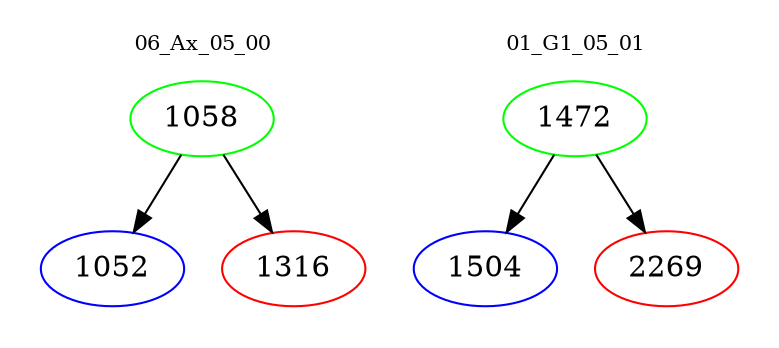 digraph{
subgraph cluster_0 {
color = white
label = "06_Ax_05_00";
fontsize=10;
T0_1058 [label="1058", color="green"]
T0_1058 -> T0_1052 [color="black"]
T0_1052 [label="1052", color="blue"]
T0_1058 -> T0_1316 [color="black"]
T0_1316 [label="1316", color="red"]
}
subgraph cluster_1 {
color = white
label = "01_G1_05_01";
fontsize=10;
T1_1472 [label="1472", color="green"]
T1_1472 -> T1_1504 [color="black"]
T1_1504 [label="1504", color="blue"]
T1_1472 -> T1_2269 [color="black"]
T1_2269 [label="2269", color="red"]
}
}
